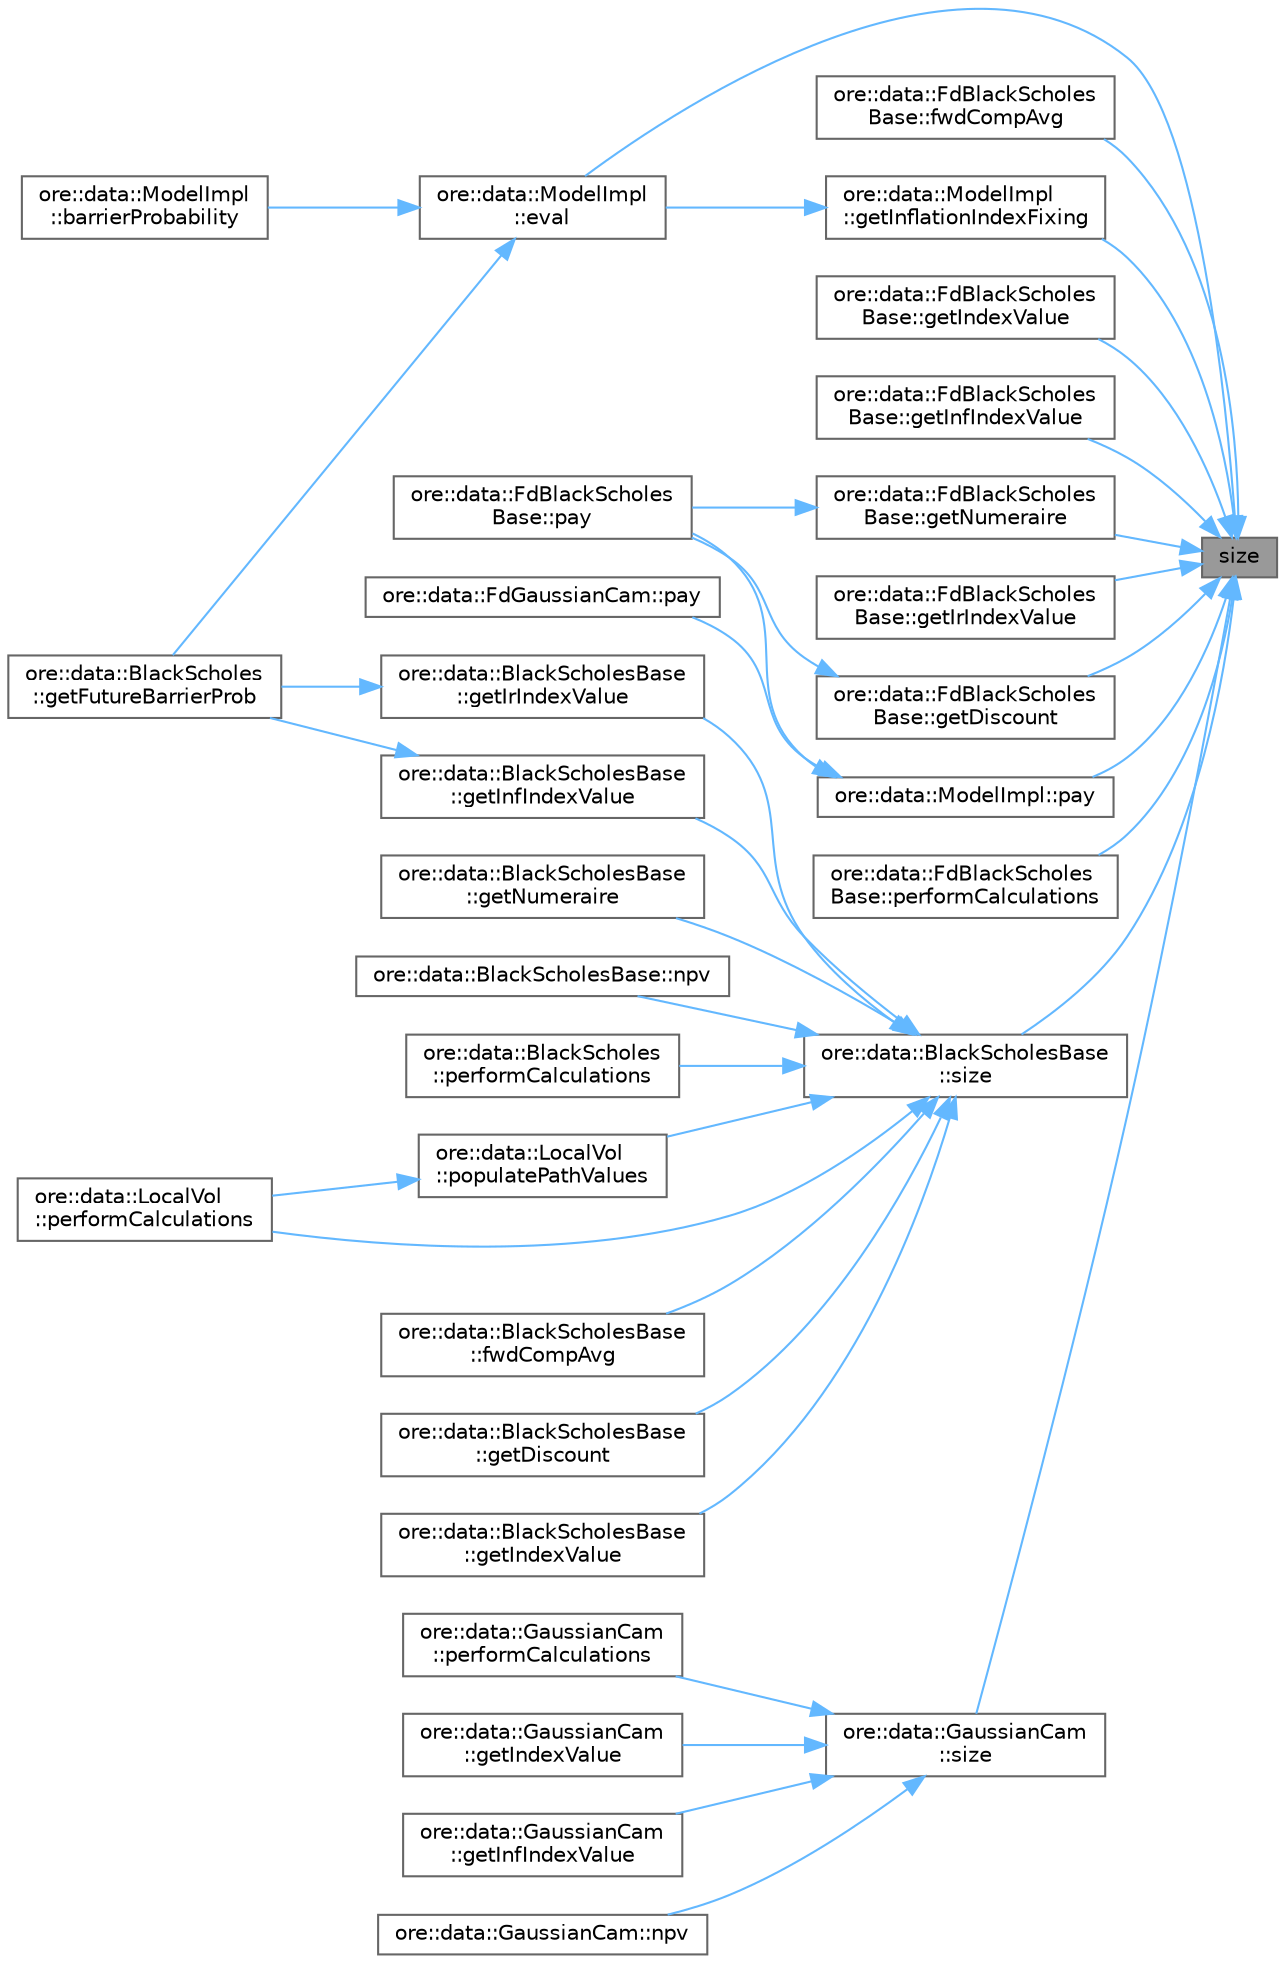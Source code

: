 digraph "size"
{
 // INTERACTIVE_SVG=YES
 // LATEX_PDF_SIZE
  bgcolor="transparent";
  edge [fontname=Helvetica,fontsize=10,labelfontname=Helvetica,labelfontsize=10];
  node [fontname=Helvetica,fontsize=10,shape=box,height=0.2,width=0.4];
  rankdir="RL";
  Node1 [label="size",height=0.2,width=0.4,color="gray40", fillcolor="grey60", style="filled", fontcolor="black",tooltip=" "];
  Node1 -> Node2 [dir="back",color="steelblue1",style="solid"];
  Node2 [label="ore::data::ModelImpl\l::eval",height=0.2,width=0.4,color="grey40", fillcolor="white", style="filled",URL="$classore_1_1data_1_1_model_impl.html#a81a2b43ee72d5f48b3882dd1f906f753",tooltip=" "];
  Node2 -> Node3 [dir="back",color="steelblue1",style="solid"];
  Node3 [label="ore::data::ModelImpl\l::barrierProbability",height=0.2,width=0.4,color="grey40", fillcolor="white", style="filled",URL="$classore_1_1data_1_1_model_impl.html#a4ac21d3f7cd5f0f32151f1a7f55b5c08",tooltip=" "];
  Node2 -> Node4 [dir="back",color="steelblue1",style="solid"];
  Node4 [label="ore::data::BlackScholes\l::getFutureBarrierProb",height=0.2,width=0.4,color="grey40", fillcolor="white", style="filled",URL="$classore_1_1data_1_1_black_scholes.html#a1750263c28cbb6063301d48df87c0541",tooltip=" "];
  Node1 -> Node5 [dir="back",color="steelblue1",style="solid"];
  Node5 [label="ore::data::FdBlackScholes\lBase::fwdCompAvg",height=0.2,width=0.4,color="grey40", fillcolor="white", style="filled",URL="$classore_1_1data_1_1_fd_black_scholes_base.html#aef2fa78219e2206833d4d8f63bf20a70",tooltip=" "];
  Node1 -> Node6 [dir="back",color="steelblue1",style="solid"];
  Node6 [label="ore::data::FdBlackScholes\lBase::getDiscount",height=0.2,width=0.4,color="grey40", fillcolor="white", style="filled",URL="$classore_1_1data_1_1_fd_black_scholes_base.html#abb84774b08d6924094481e3ed5821a8d",tooltip=" "];
  Node6 -> Node7 [dir="back",color="steelblue1",style="solid"];
  Node7 [label="ore::data::FdBlackScholes\lBase::pay",height=0.2,width=0.4,color="grey40", fillcolor="white", style="filled",URL="$classore_1_1data_1_1_fd_black_scholes_base.html#ab648089ec0ba2f1040ed8da9885ec6a3",tooltip=" "];
  Node1 -> Node8 [dir="back",color="steelblue1",style="solid"];
  Node8 [label="ore::data::FdBlackScholes\lBase::getIndexValue",height=0.2,width=0.4,color="grey40", fillcolor="white", style="filled",URL="$classore_1_1data_1_1_fd_black_scholes_base.html#ac2531b45af9259f8b3af891fac9f5d03",tooltip=" "];
  Node1 -> Node9 [dir="back",color="steelblue1",style="solid"];
  Node9 [label="ore::data::FdBlackScholes\lBase::getInfIndexValue",height=0.2,width=0.4,color="grey40", fillcolor="white", style="filled",URL="$classore_1_1data_1_1_fd_black_scholes_base.html#a0e7b4b054beda325e75ce61b56405d20",tooltip=" "];
  Node1 -> Node10 [dir="back",color="steelblue1",style="solid"];
  Node10 [label="ore::data::ModelImpl\l::getInflationIndexFixing",height=0.2,width=0.4,color="grey40", fillcolor="white", style="filled",URL="$classore_1_1data_1_1_model_impl.html#a78b5ee4693d854bcc355af779d23de0c",tooltip=" "];
  Node10 -> Node2 [dir="back",color="steelblue1",style="solid"];
  Node1 -> Node11 [dir="back",color="steelblue1",style="solid"];
  Node11 [label="ore::data::FdBlackScholes\lBase::getIrIndexValue",height=0.2,width=0.4,color="grey40", fillcolor="white", style="filled",URL="$classore_1_1data_1_1_fd_black_scholes_base.html#a31ea941e2c5742d1de925abc758a422e",tooltip=" "];
  Node1 -> Node12 [dir="back",color="steelblue1",style="solid"];
  Node12 [label="ore::data::FdBlackScholes\lBase::getNumeraire",height=0.2,width=0.4,color="grey40", fillcolor="white", style="filled",URL="$classore_1_1data_1_1_fd_black_scholes_base.html#a698c2421ff0b896c0388b6d6477cd7b6",tooltip=" "];
  Node12 -> Node7 [dir="back",color="steelblue1",style="solid"];
  Node1 -> Node13 [dir="back",color="steelblue1",style="solid"];
  Node13 [label="ore::data::ModelImpl::pay",height=0.2,width=0.4,color="grey40", fillcolor="white", style="filled",URL="$classore_1_1data_1_1_model_impl.html#ab648089ec0ba2f1040ed8da9885ec6a3",tooltip=" "];
  Node13 -> Node7 [dir="back",color="steelblue1",style="solid"];
  Node13 -> Node14 [dir="back",color="steelblue1",style="solid"];
  Node14 [label="ore::data::FdGaussianCam::pay",height=0.2,width=0.4,color="grey40", fillcolor="white", style="filled",URL="$classore_1_1data_1_1_fd_gaussian_cam.html#ab648089ec0ba2f1040ed8da9885ec6a3",tooltip=" "];
  Node1 -> Node15 [dir="back",color="steelblue1",style="solid"];
  Node15 [label="ore::data::FdBlackScholes\lBase::performCalculations",height=0.2,width=0.4,color="grey40", fillcolor="white", style="filled",URL="$classore_1_1data_1_1_fd_black_scholes_base.html#a1127cccc9668a02247dc139d27121708",tooltip=" "];
  Node1 -> Node16 [dir="back",color="steelblue1",style="solid"];
  Node16 [label="ore::data::BlackScholesBase\l::size",height=0.2,width=0.4,color="grey40", fillcolor="white", style="filled",URL="$classore_1_1data_1_1_black_scholes_base.html#a22f414d57ba9b94e5696ae6fb61352a2",tooltip=" "];
  Node16 -> Node17 [dir="back",color="steelblue1",style="solid"];
  Node17 [label="ore::data::BlackScholesBase\l::fwdCompAvg",height=0.2,width=0.4,color="grey40", fillcolor="white", style="filled",URL="$classore_1_1data_1_1_black_scholes_base.html#aef2fa78219e2206833d4d8f63bf20a70",tooltip=" "];
  Node16 -> Node18 [dir="back",color="steelblue1",style="solid"];
  Node18 [label="ore::data::BlackScholesBase\l::getDiscount",height=0.2,width=0.4,color="grey40", fillcolor="white", style="filled",URL="$classore_1_1data_1_1_black_scholes_base.html#abb84774b08d6924094481e3ed5821a8d",tooltip=" "];
  Node16 -> Node19 [dir="back",color="steelblue1",style="solid"];
  Node19 [label="ore::data::BlackScholesBase\l::getIndexValue",height=0.2,width=0.4,color="grey40", fillcolor="white", style="filled",URL="$classore_1_1data_1_1_black_scholes_base.html#ac2531b45af9259f8b3af891fac9f5d03",tooltip=" "];
  Node16 -> Node20 [dir="back",color="steelblue1",style="solid"];
  Node20 [label="ore::data::BlackScholesBase\l::getInfIndexValue",height=0.2,width=0.4,color="grey40", fillcolor="white", style="filled",URL="$classore_1_1data_1_1_black_scholes_base.html#a0e7b4b054beda325e75ce61b56405d20",tooltip=" "];
  Node20 -> Node4 [dir="back",color="steelblue1",style="solid"];
  Node16 -> Node21 [dir="back",color="steelblue1",style="solid"];
  Node21 [label="ore::data::BlackScholesBase\l::getIrIndexValue",height=0.2,width=0.4,color="grey40", fillcolor="white", style="filled",URL="$classore_1_1data_1_1_black_scholes_base.html#a31ea941e2c5742d1de925abc758a422e",tooltip=" "];
  Node21 -> Node4 [dir="back",color="steelblue1",style="solid"];
  Node16 -> Node22 [dir="back",color="steelblue1",style="solid"];
  Node22 [label="ore::data::BlackScholesBase\l::getNumeraire",height=0.2,width=0.4,color="grey40", fillcolor="white", style="filled",URL="$classore_1_1data_1_1_black_scholes_base.html#a698c2421ff0b896c0388b6d6477cd7b6",tooltip=" "];
  Node16 -> Node23 [dir="back",color="steelblue1",style="solid"];
  Node23 [label="ore::data::BlackScholesBase::npv",height=0.2,width=0.4,color="grey40", fillcolor="white", style="filled",URL="$classore_1_1data_1_1_black_scholes_base.html#a32a74f796461167901dcb7df1c74cbba",tooltip=" "];
  Node16 -> Node24 [dir="back",color="steelblue1",style="solid"];
  Node24 [label="ore::data::BlackScholes\l::performCalculations",height=0.2,width=0.4,color="grey40", fillcolor="white", style="filled",URL="$classore_1_1data_1_1_black_scholes.html#a1127cccc9668a02247dc139d27121708",tooltip=" "];
  Node16 -> Node25 [dir="back",color="steelblue1",style="solid"];
  Node25 [label="ore::data::LocalVol\l::performCalculations",height=0.2,width=0.4,color="grey40", fillcolor="white", style="filled",URL="$classore_1_1data_1_1_local_vol.html#a1127cccc9668a02247dc139d27121708",tooltip=" "];
  Node16 -> Node26 [dir="back",color="steelblue1",style="solid"];
  Node26 [label="ore::data::LocalVol\l::populatePathValues",height=0.2,width=0.4,color="grey40", fillcolor="white", style="filled",URL="$classore_1_1data_1_1_local_vol.html#a31dd4ae8e5e559c2f9f16aa33044748a",tooltip=" "];
  Node26 -> Node25 [dir="back",color="steelblue1",style="solid"];
  Node1 -> Node27 [dir="back",color="steelblue1",style="solid"];
  Node27 [label="ore::data::GaussianCam\l::size",height=0.2,width=0.4,color="grey40", fillcolor="white", style="filled",URL="$classore_1_1data_1_1_gaussian_cam.html#a22f414d57ba9b94e5696ae6fb61352a2",tooltip=" "];
  Node27 -> Node28 [dir="back",color="steelblue1",style="solid"];
  Node28 [label="ore::data::GaussianCam\l::getIndexValue",height=0.2,width=0.4,color="grey40", fillcolor="white", style="filled",URL="$classore_1_1data_1_1_gaussian_cam.html#ac2531b45af9259f8b3af891fac9f5d03",tooltip=" "];
  Node27 -> Node29 [dir="back",color="steelblue1",style="solid"];
  Node29 [label="ore::data::GaussianCam\l::getInfIndexValue",height=0.2,width=0.4,color="grey40", fillcolor="white", style="filled",URL="$classore_1_1data_1_1_gaussian_cam.html#a0e7b4b054beda325e75ce61b56405d20",tooltip=" "];
  Node27 -> Node30 [dir="back",color="steelblue1",style="solid"];
  Node30 [label="ore::data::GaussianCam::npv",height=0.2,width=0.4,color="grey40", fillcolor="white", style="filled",URL="$classore_1_1data_1_1_gaussian_cam.html#a32a74f796461167901dcb7df1c74cbba",tooltip=" "];
  Node27 -> Node31 [dir="back",color="steelblue1",style="solid"];
  Node31 [label="ore::data::GaussianCam\l::performCalculations",height=0.2,width=0.4,color="grey40", fillcolor="white", style="filled",URL="$classore_1_1data_1_1_gaussian_cam.html#a1127cccc9668a02247dc139d27121708",tooltip=" "];
}
